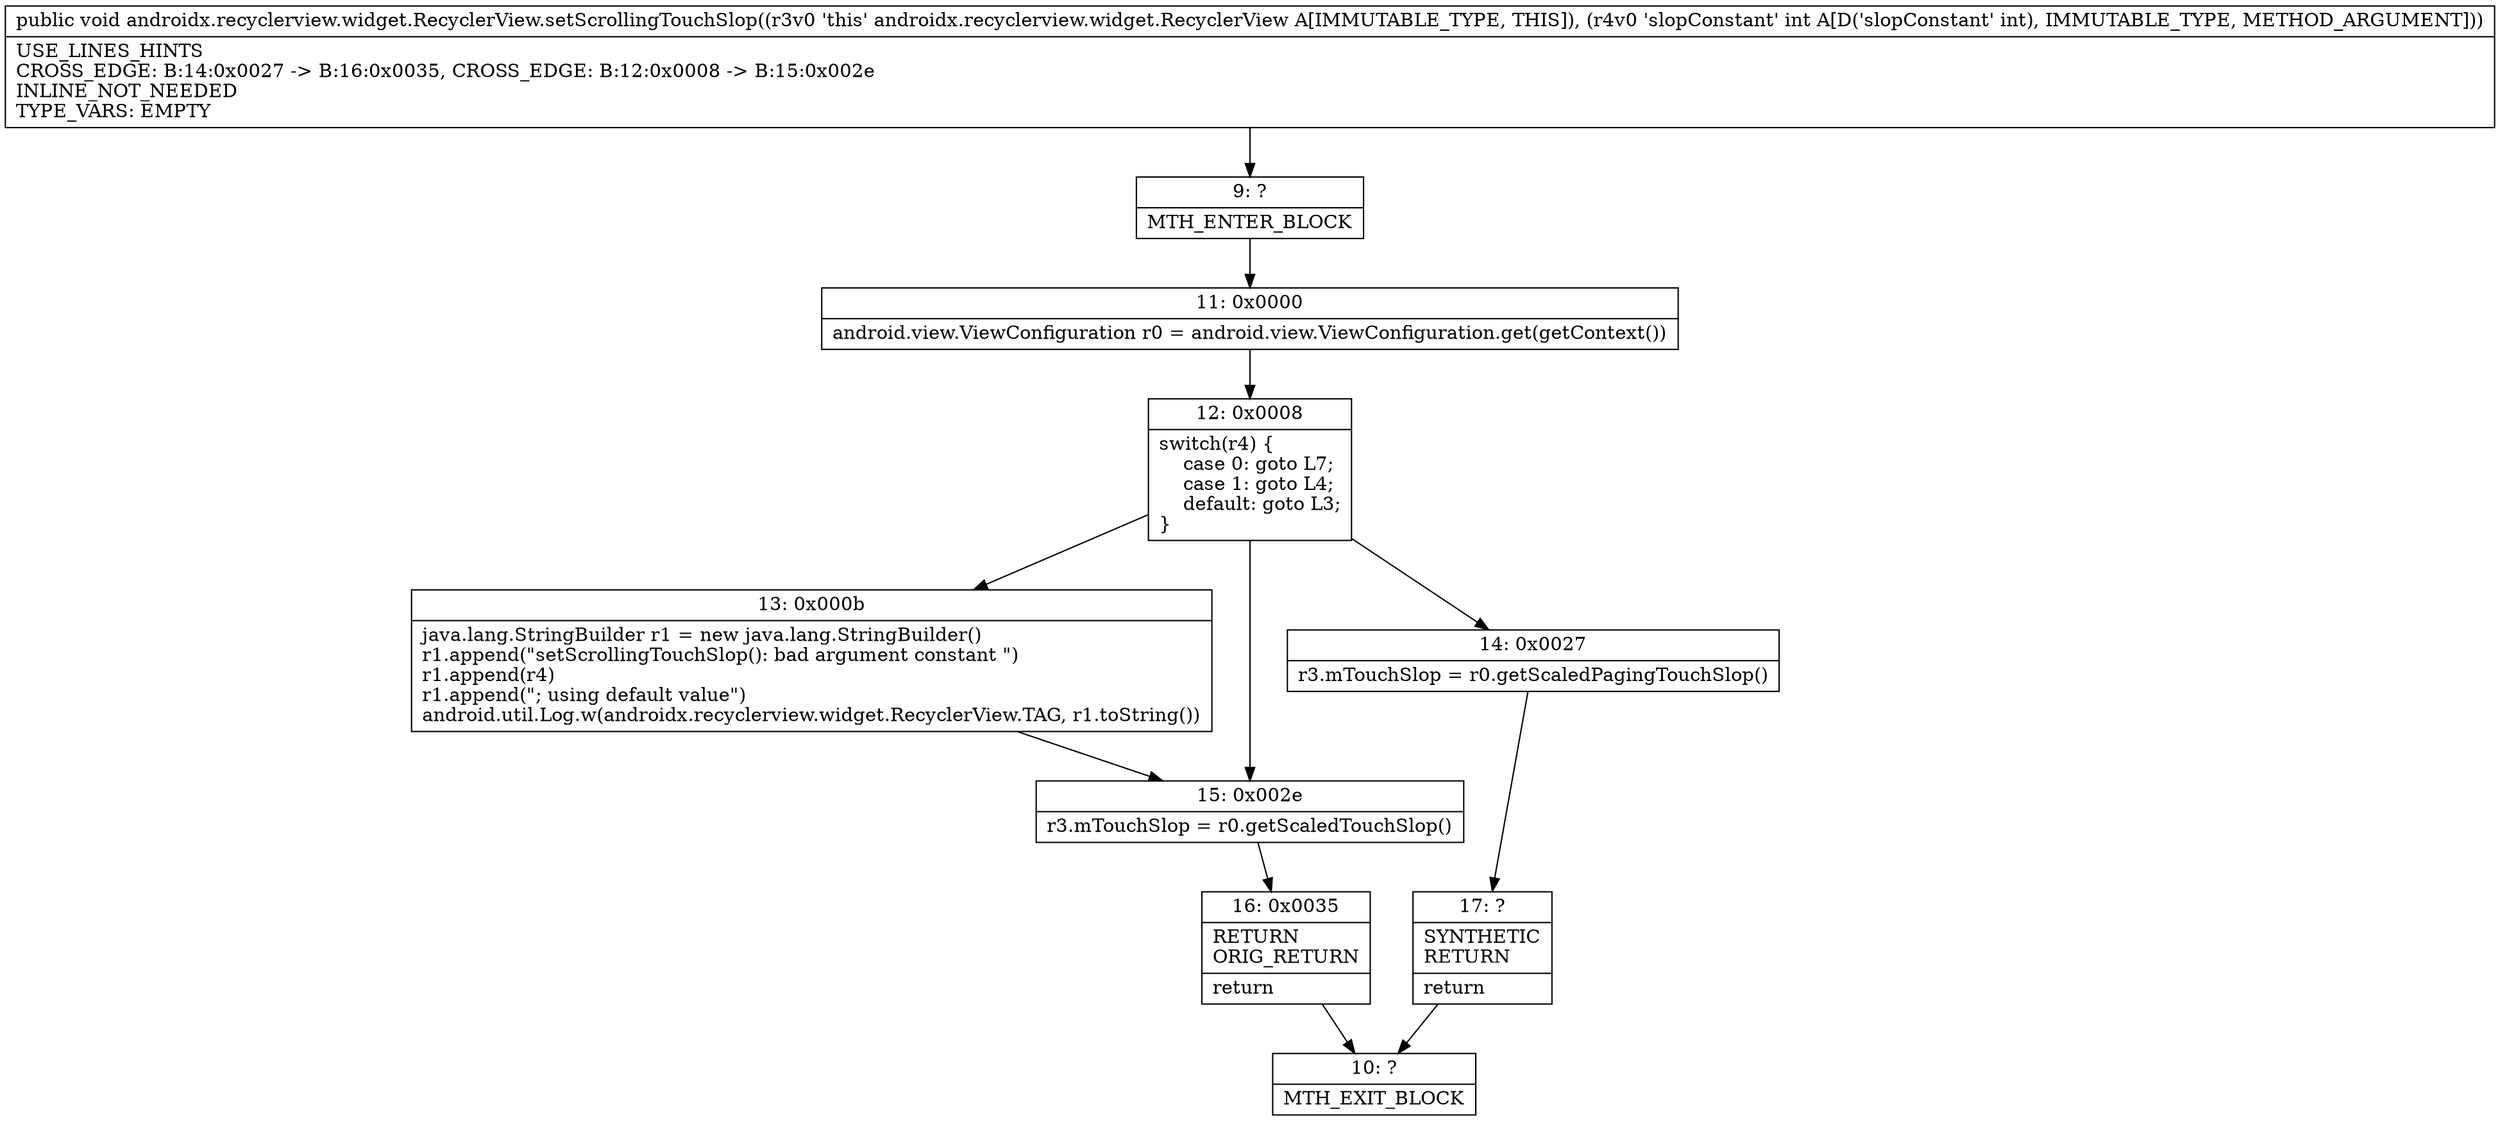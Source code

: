digraph "CFG forandroidx.recyclerview.widget.RecyclerView.setScrollingTouchSlop(I)V" {
Node_9 [shape=record,label="{9\:\ ?|MTH_ENTER_BLOCK\l}"];
Node_11 [shape=record,label="{11\:\ 0x0000|android.view.ViewConfiguration r0 = android.view.ViewConfiguration.get(getContext())\l}"];
Node_12 [shape=record,label="{12\:\ 0x0008|switch(r4) \{\l    case 0: goto L7;\l    case 1: goto L4;\l    default: goto L3;\l\}\l}"];
Node_13 [shape=record,label="{13\:\ 0x000b|java.lang.StringBuilder r1 = new java.lang.StringBuilder()\lr1.append(\"setScrollingTouchSlop(): bad argument constant \")\lr1.append(r4)\lr1.append(\"; using default value\")\landroid.util.Log.w(androidx.recyclerview.widget.RecyclerView.TAG, r1.toString())\l}"];
Node_14 [shape=record,label="{14\:\ 0x0027|r3.mTouchSlop = r0.getScaledPagingTouchSlop()\l}"];
Node_17 [shape=record,label="{17\:\ ?|SYNTHETIC\lRETURN\l|return\l}"];
Node_10 [shape=record,label="{10\:\ ?|MTH_EXIT_BLOCK\l}"];
Node_15 [shape=record,label="{15\:\ 0x002e|r3.mTouchSlop = r0.getScaledTouchSlop()\l}"];
Node_16 [shape=record,label="{16\:\ 0x0035|RETURN\lORIG_RETURN\l|return\l}"];
MethodNode[shape=record,label="{public void androidx.recyclerview.widget.RecyclerView.setScrollingTouchSlop((r3v0 'this' androidx.recyclerview.widget.RecyclerView A[IMMUTABLE_TYPE, THIS]), (r4v0 'slopConstant' int A[D('slopConstant' int), IMMUTABLE_TYPE, METHOD_ARGUMENT]))  | USE_LINES_HINTS\lCROSS_EDGE: B:14:0x0027 \-\> B:16:0x0035, CROSS_EDGE: B:12:0x0008 \-\> B:15:0x002e\lINLINE_NOT_NEEDED\lTYPE_VARS: EMPTY\l}"];
MethodNode -> Node_9;Node_9 -> Node_11;
Node_11 -> Node_12;
Node_12 -> Node_13;
Node_12 -> Node_14;
Node_12 -> Node_15;
Node_13 -> Node_15;
Node_14 -> Node_17;
Node_17 -> Node_10;
Node_15 -> Node_16;
Node_16 -> Node_10;
}

